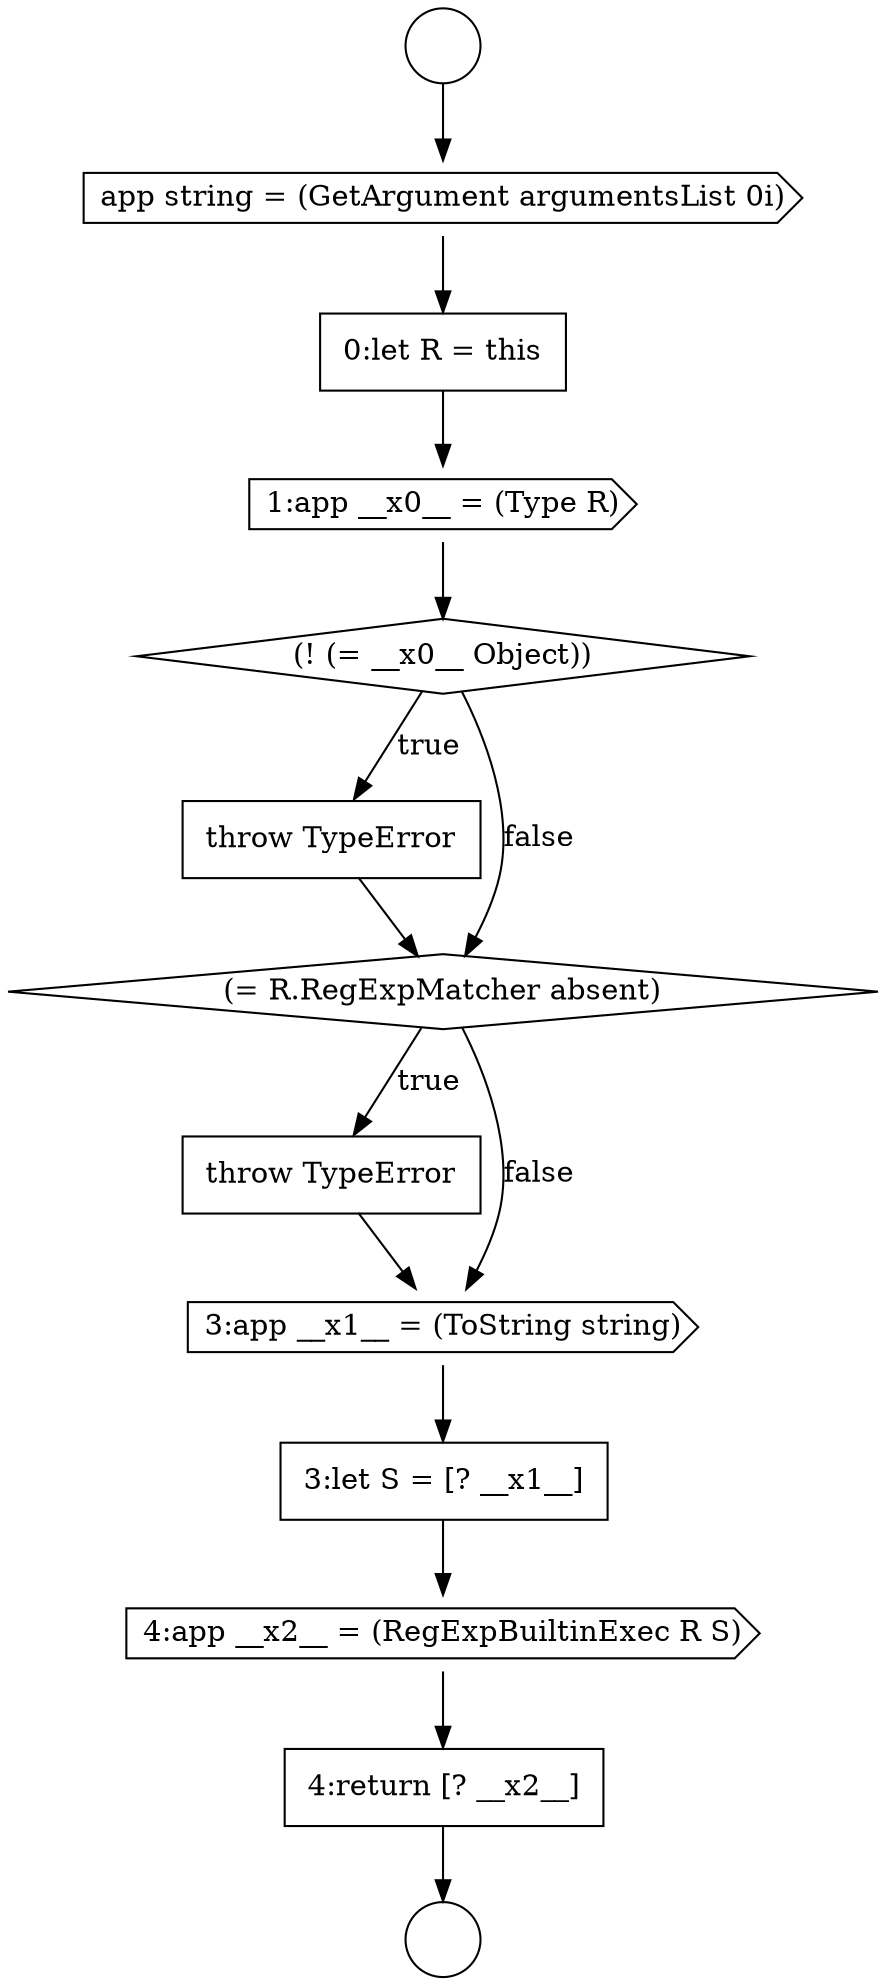 digraph {
  node12629 [shape=circle label=" " color="black" fillcolor="white" style=filled]
  node12634 [shape=none, margin=0, label=<<font color="black">
    <table border="0" cellborder="1" cellspacing="0" cellpadding="10">
      <tr><td align="left">throw TypeError</td></tr>
    </table>
  </font>> color="black" fillcolor="white" style=filled]
  node12638 [shape=none, margin=0, label=<<font color="black">
    <table border="0" cellborder="1" cellspacing="0" cellpadding="10">
      <tr><td align="left">3:let S = [? __x1__]</td></tr>
    </table>
  </font>> color="black" fillcolor="white" style=filled]
  node12635 [shape=diamond, label=<<font color="black">(= R.RegExpMatcher absent)</font>> color="black" fillcolor="white" style=filled]
  node12640 [shape=none, margin=0, label=<<font color="black">
    <table border="0" cellborder="1" cellspacing="0" cellpadding="10">
      <tr><td align="left">4:return [? __x2__]</td></tr>
    </table>
  </font>> color="black" fillcolor="white" style=filled]
  node12639 [shape=cds, label=<<font color="black">4:app __x2__ = (RegExpBuiltinExec R S)</font>> color="black" fillcolor="white" style=filled]
  node12632 [shape=cds, label=<<font color="black">1:app __x0__ = (Type R)</font>> color="black" fillcolor="white" style=filled]
  node12628 [shape=circle label=" " color="black" fillcolor="white" style=filled]
  node12636 [shape=none, margin=0, label=<<font color="black">
    <table border="0" cellborder="1" cellspacing="0" cellpadding="10">
      <tr><td align="left">throw TypeError</td></tr>
    </table>
  </font>> color="black" fillcolor="white" style=filled]
  node12631 [shape=none, margin=0, label=<<font color="black">
    <table border="0" cellborder="1" cellspacing="0" cellpadding="10">
      <tr><td align="left">0:let R = this</td></tr>
    </table>
  </font>> color="black" fillcolor="white" style=filled]
  node12630 [shape=cds, label=<<font color="black">app string = (GetArgument argumentsList 0i)</font>> color="black" fillcolor="white" style=filled]
  node12633 [shape=diamond, label=<<font color="black">(! (= __x0__ Object))</font>> color="black" fillcolor="white" style=filled]
  node12637 [shape=cds, label=<<font color="black">3:app __x1__ = (ToString string)</font>> color="black" fillcolor="white" style=filled]
  node12639 -> node12640 [ color="black"]
  node12632 -> node12633 [ color="black"]
  node12640 -> node12629 [ color="black"]
  node12636 -> node12637 [ color="black"]
  node12630 -> node12631 [ color="black"]
  node12633 -> node12634 [label=<<font color="black">true</font>> color="black"]
  node12633 -> node12635 [label=<<font color="black">false</font>> color="black"]
  node12628 -> node12630 [ color="black"]
  node12635 -> node12636 [label=<<font color="black">true</font>> color="black"]
  node12635 -> node12637 [label=<<font color="black">false</font>> color="black"]
  node12634 -> node12635 [ color="black"]
  node12637 -> node12638 [ color="black"]
  node12631 -> node12632 [ color="black"]
  node12638 -> node12639 [ color="black"]
}
